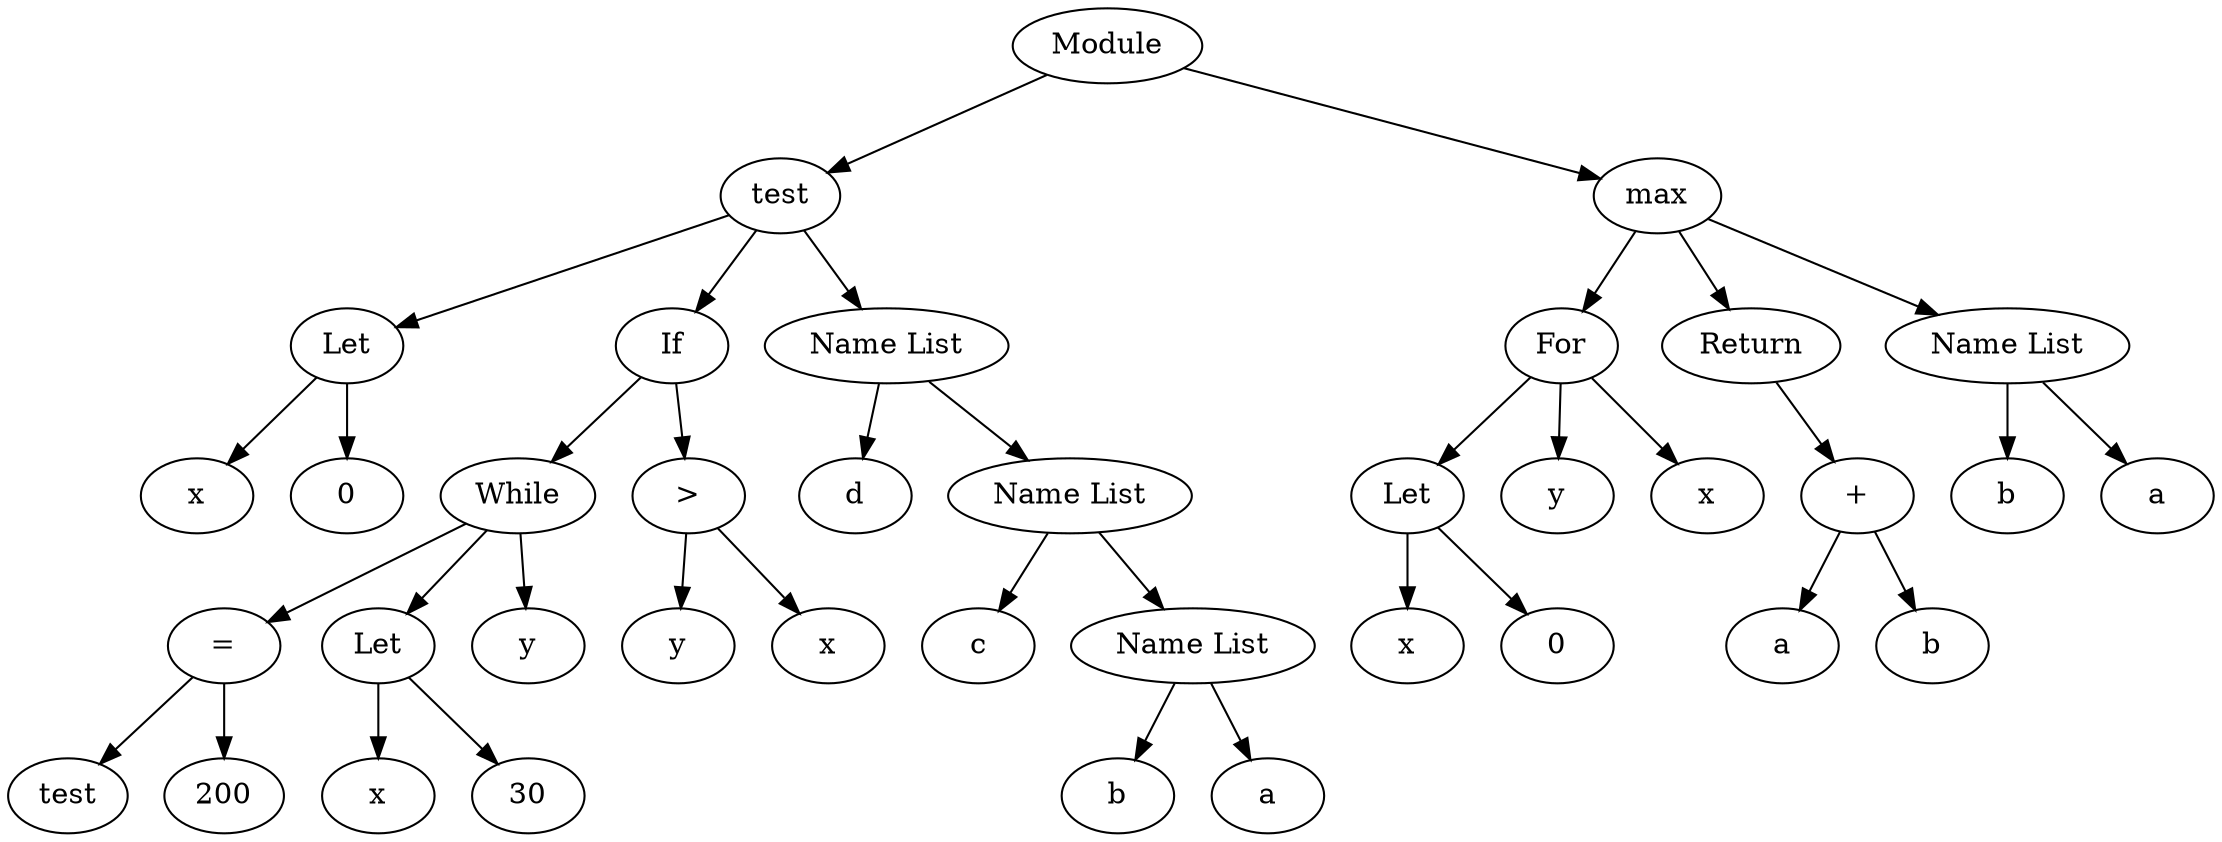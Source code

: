 digraph example3 {
    N0[label="Module"];
    N1[label="test"];
    N2[label="max"];
    N3[label="For"];
    N4[label="Return"];
    N5[label="Name List"];
    N6[label="b"];
    N7[label="a"];
    N8[label="+"];
    N9[label="a"];
    N10[label="b"];
    N11[label="Let"];
    N12[label="y"];
    N13[label="x"];
    N14[label="x"];
    N15[label="0"];
    N16[label="Let"];
    N17[label="If"];
    N18[label="Name List"];
    N19[label="d"];
    N20[label="Name List"];
    N21[label="c"];
    N22[label="Name List"];
    N23[label="b"];
    N24[label="a"];
    N25[label="While"];
    N26[label=">"];
    N27[label="y"];
    N28[label="x"];
    N29[label="="];
    N30[label="Let"];
    N31[label="y"];
    N32[label="x"];
    N33[label="30"];
    N34[label="test"];
    N35[label="200"];
    N36[label="x"];
    N37[label="0"];
    N0 -> N1[label=""];
    N0 -> N2[label=""];
    N2 -> N3[label=""];
    N2 -> N4[label=""];
    N2 -> N5[label=""];
    N5 -> N6[label=""];
    N5 -> N7[label=""];
    N4 -> N8[label=""];
    N8 -> N9[label=""];
    N8 -> N10[label=""];
    N3 -> N11[label=""];
    N3 -> N12[label=""];
    N3 -> N13[label=""];
    N11 -> N14[label=""];
    N11 -> N15[label=""];
    N1 -> N16[label=""];
    N1 -> N17[label=""];
    N1 -> N18[label=""];
    N18 -> N19[label=""];
    N18 -> N20[label=""];
    N20 -> N21[label=""];
    N20 -> N22[label=""];
    N22 -> N23[label=""];
    N22 -> N24[label=""];
    N17 -> N25[label=""];
    N17 -> N26[label=""];
    N26 -> N27[label=""];
    N26 -> N28[label=""];
    N25 -> N29[label=""];
    N25 -> N30[label=""];
    N25 -> N31[label=""];
    N30 -> N32[label=""];
    N30 -> N33[label=""];
    N29 -> N34[label=""];
    N29 -> N35[label=""];
    N16 -> N36[label=""];
    N16 -> N37[label=""];
}
